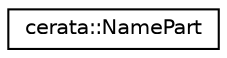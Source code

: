 digraph "Graphical Class Hierarchy"
{
 // LATEX_PDF_SIZE
  edge [fontname="Helvetica",fontsize="10",labelfontname="Helvetica",labelfontsize="10"];
  node [fontname="Helvetica",fontsize="10",shape=record];
  rankdir="LR";
  Node0 [label="cerata::NamePart",height=0.2,width=0.4,color="black", fillcolor="white", style="filled",URL="$structcerata_1_1_name_part.html",tooltip="Convenience struct to generate names in parts."];
}
